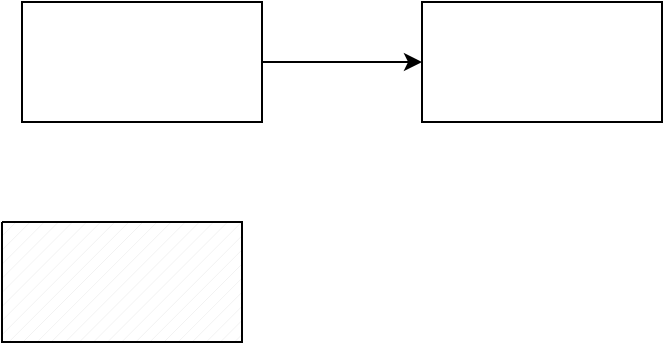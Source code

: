 <mxfile version="20.1.1" type="github">
  <diagram id="04suLRn9w9hf1ldZMpRl" name="Page-1">
    <mxGraphModel dx="1422" dy="793" grid="1" gridSize="10" guides="1" tooltips="1" connect="1" arrows="1" fold="1" page="1" pageScale="1" pageWidth="827" pageHeight="1169" math="0" shadow="0">
      <root>
        <mxCell id="0" />
        <mxCell id="1" parent="0" />
        <mxCell id="HtjAObBceYAXAlrW8U5M-3" value="" style="edgeStyle=orthogonalEdgeStyle;rounded=0;orthogonalLoop=1;jettySize=auto;html=1;" edge="1" parent="1" source="HtjAObBceYAXAlrW8U5M-1" target="HtjAObBceYAXAlrW8U5M-2">
          <mxGeometry relative="1" as="geometry" />
        </mxCell>
        <mxCell id="HtjAObBceYAXAlrW8U5M-1" value="" style="rounded=0;whiteSpace=wrap;html=1;" vertex="1" parent="1">
          <mxGeometry x="60" y="200" width="120" height="60" as="geometry" />
        </mxCell>
        <mxCell id="HtjAObBceYAXAlrW8U5M-2" value="" style="rounded=0;whiteSpace=wrap;html=1;" vertex="1" parent="1">
          <mxGeometry x="260" y="200" width="120" height="60" as="geometry" />
        </mxCell>
        <mxCell id="HtjAObBceYAXAlrW8U5M-4" value="" style="verticalLabelPosition=bottom;verticalAlign=top;html=1;shape=mxgraph.basic.patternFillRect;fillStyle=diag;step=5;fillStrokeWidth=0.2;fillStrokeColor=#dddddd;" vertex="1" parent="1">
          <mxGeometry x="50" y="310" width="120" height="60" as="geometry" />
        </mxCell>
      </root>
    </mxGraphModel>
  </diagram>
</mxfile>
